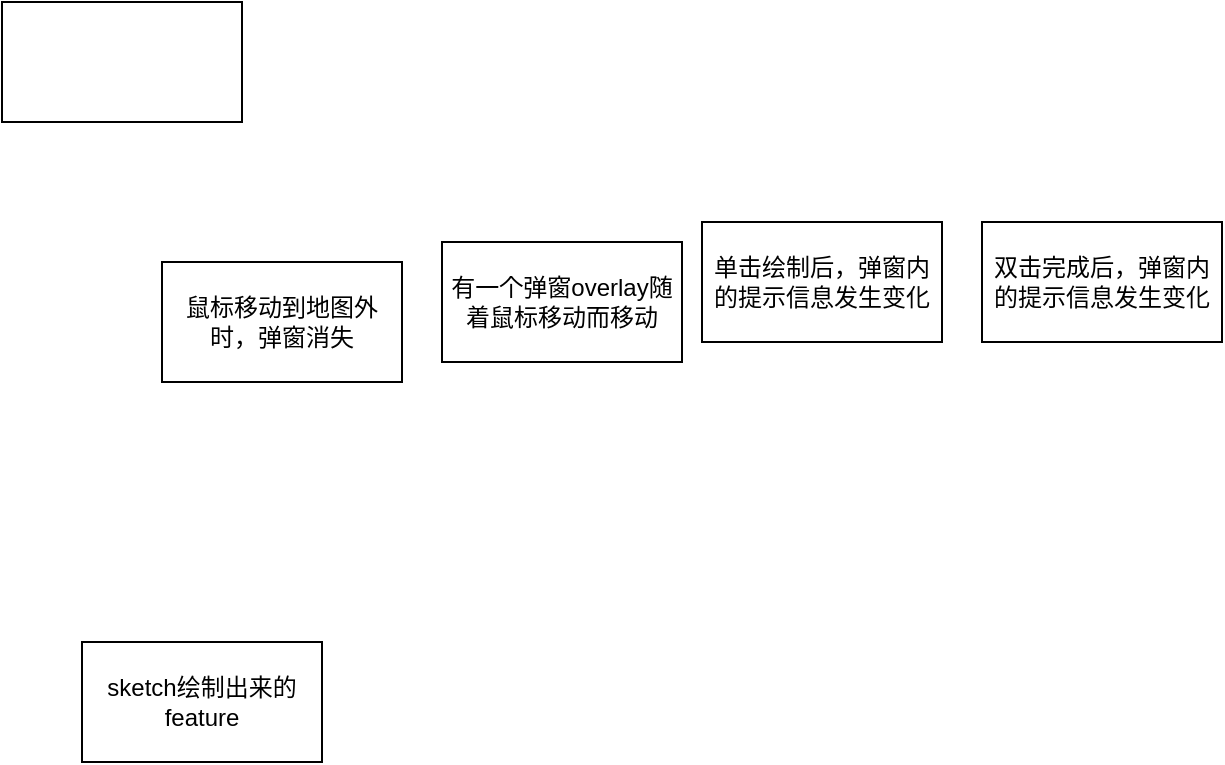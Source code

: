 <mxfile>
    <diagram id="4ORQKk4utIoITd3KpQGd" name="第 1 页">
        <mxGraphModel dx="1013" dy="631" grid="1" gridSize="10" guides="1" tooltips="1" connect="1" arrows="1" fold="1" page="1" pageScale="1" pageWidth="827" pageHeight="1169" math="0" shadow="0">
            <root>
                <mxCell id="0"/>
                <mxCell id="1" parent="0"/>
                <mxCell id="2" value="有一个弹窗overlay随着鼠标移动而移动" style="rounded=0;whiteSpace=wrap;html=1;" parent="1" vertex="1">
                    <mxGeometry x="350" y="250" width="120" height="60" as="geometry"/>
                </mxCell>
                <mxCell id="3" value="鼠标移动到地图外时，弹窗消失" style="rounded=0;whiteSpace=wrap;html=1;" vertex="1" parent="1">
                    <mxGeometry x="210" y="260" width="120" height="60" as="geometry"/>
                </mxCell>
                <mxCell id="4" value="单击绘制后，弹窗内的提示信息发生变化&lt;br&gt;" style="rounded=0;whiteSpace=wrap;html=1;" vertex="1" parent="1">
                    <mxGeometry x="480" y="240" width="120" height="60" as="geometry"/>
                </mxCell>
                <mxCell id="5" value="双击完成后，弹窗内的提示信息发生变化&lt;br&gt;" style="rounded=0;whiteSpace=wrap;html=1;" vertex="1" parent="1">
                    <mxGeometry x="620" y="240" width="120" height="60" as="geometry"/>
                </mxCell>
                <mxCell id="6" value="sketch绘制出来的feature&lt;br&gt;" style="rounded=0;whiteSpace=wrap;html=1;" vertex="1" parent="1">
                    <mxGeometry x="170" y="450" width="120" height="60" as="geometry"/>
                </mxCell>
                <mxCell id="7" value="" style="rounded=0;whiteSpace=wrap;html=1;" vertex="1" parent="1">
                    <mxGeometry x="130" y="130" width="120" height="60" as="geometry"/>
                </mxCell>
            </root>
        </mxGraphModel>
    </diagram>
</mxfile>